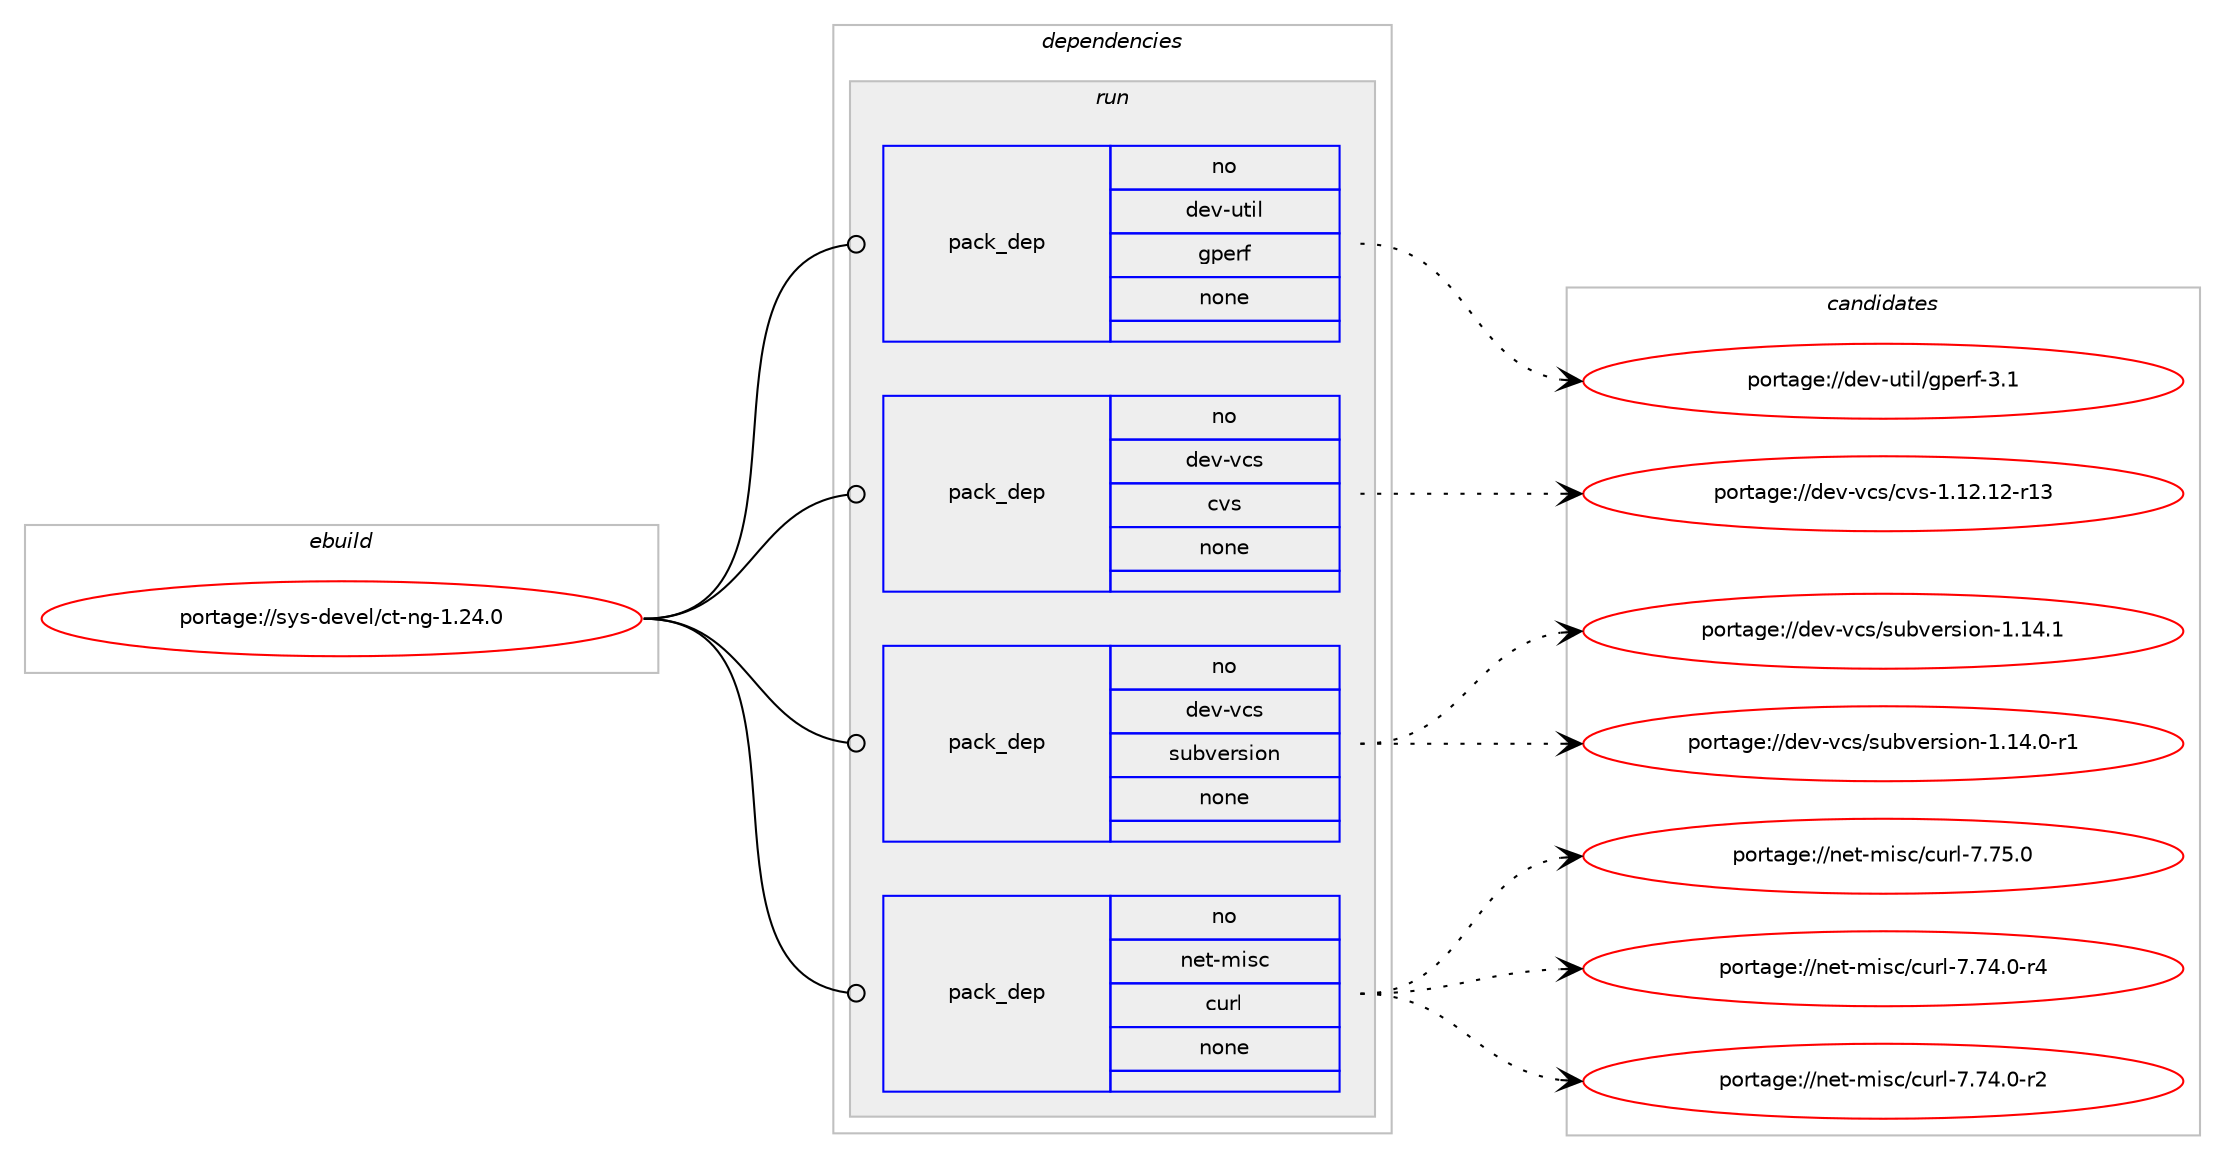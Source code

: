 digraph prolog {

# *************
# Graph options
# *************

newrank=true;
concentrate=true;
compound=true;
graph [rankdir=LR,fontname=Helvetica,fontsize=10,ranksep=1.5];#, ranksep=2.5, nodesep=0.2];
edge  [arrowhead=vee];
node  [fontname=Helvetica,fontsize=10];

# **********
# The ebuild
# **********

subgraph cluster_leftcol {
color=gray;
rank=same;
label=<<i>ebuild</i>>;
id [label="portage://sys-devel/ct-ng-1.24.0", color=red, width=4, href="../sys-devel/ct-ng-1.24.0.svg"];
}

# ****************
# The dependencies
# ****************

subgraph cluster_midcol {
color=gray;
label=<<i>dependencies</i>>;
subgraph cluster_compile {
fillcolor="#eeeeee";
style=filled;
label=<<i>compile</i>>;
}
subgraph cluster_compileandrun {
fillcolor="#eeeeee";
style=filled;
label=<<i>compile and run</i>>;
}
subgraph cluster_run {
fillcolor="#eeeeee";
style=filled;
label=<<i>run</i>>;
subgraph pack4806 {
dependency6689 [label=<<TABLE BORDER="0" CELLBORDER="1" CELLSPACING="0" CELLPADDING="4" WIDTH="220"><TR><TD ROWSPAN="6" CELLPADDING="30">pack_dep</TD></TR><TR><TD WIDTH="110">no</TD></TR><TR><TD>dev-util</TD></TR><TR><TD>gperf</TD></TR><TR><TD>none</TD></TR><TR><TD></TD></TR></TABLE>>, shape=none, color=blue];
}
id:e -> dependency6689:w [weight=20,style="solid",arrowhead="odot"];
subgraph pack4807 {
dependency6690 [label=<<TABLE BORDER="0" CELLBORDER="1" CELLSPACING="0" CELLPADDING="4" WIDTH="220"><TR><TD ROWSPAN="6" CELLPADDING="30">pack_dep</TD></TR><TR><TD WIDTH="110">no</TD></TR><TR><TD>dev-vcs</TD></TR><TR><TD>cvs</TD></TR><TR><TD>none</TD></TR><TR><TD></TD></TR></TABLE>>, shape=none, color=blue];
}
id:e -> dependency6690:w [weight=20,style="solid",arrowhead="odot"];
subgraph pack4808 {
dependency6691 [label=<<TABLE BORDER="0" CELLBORDER="1" CELLSPACING="0" CELLPADDING="4" WIDTH="220"><TR><TD ROWSPAN="6" CELLPADDING="30">pack_dep</TD></TR><TR><TD WIDTH="110">no</TD></TR><TR><TD>dev-vcs</TD></TR><TR><TD>subversion</TD></TR><TR><TD>none</TD></TR><TR><TD></TD></TR></TABLE>>, shape=none, color=blue];
}
id:e -> dependency6691:w [weight=20,style="solid",arrowhead="odot"];
subgraph pack4809 {
dependency6692 [label=<<TABLE BORDER="0" CELLBORDER="1" CELLSPACING="0" CELLPADDING="4" WIDTH="220"><TR><TD ROWSPAN="6" CELLPADDING="30">pack_dep</TD></TR><TR><TD WIDTH="110">no</TD></TR><TR><TD>net-misc</TD></TR><TR><TD>curl</TD></TR><TR><TD>none</TD></TR><TR><TD></TD></TR></TABLE>>, shape=none, color=blue];
}
id:e -> dependency6692:w [weight=20,style="solid",arrowhead="odot"];
}
}

# **************
# The candidates
# **************

subgraph cluster_choices {
rank=same;
color=gray;
label=<<i>candidates</i>>;

subgraph choice4806 {
color=black;
nodesep=1;
choice100101118451171161051084710311210111410245514649 [label="portage://dev-util/gperf-3.1", color=red, width=4,href="../dev-util/gperf-3.1.svg"];
dependency6689:e -> choice100101118451171161051084710311210111410245514649:w [style=dotted,weight="100"];
}
subgraph choice4807 {
color=black;
nodesep=1;
choice100101118451189911547991181154549464950464950451144951 [label="portage://dev-vcs/cvs-1.12.12-r13", color=red, width=4,href="../dev-vcs/cvs-1.12.12-r13.svg"];
dependency6690:e -> choice100101118451189911547991181154549464950464950451144951:w [style=dotted,weight="100"];
}
subgraph choice4808 {
color=black;
nodesep=1;
choice1001011184511899115471151179811810111411510511111045494649524649 [label="portage://dev-vcs/subversion-1.14.1", color=red, width=4,href="../dev-vcs/subversion-1.14.1.svg"];
choice10010111845118991154711511798118101114115105111110454946495246484511449 [label="portage://dev-vcs/subversion-1.14.0-r1", color=red, width=4,href="../dev-vcs/subversion-1.14.0-r1.svg"];
dependency6691:e -> choice1001011184511899115471151179811810111411510511111045494649524649:w [style=dotted,weight="100"];
dependency6691:e -> choice10010111845118991154711511798118101114115105111110454946495246484511449:w [style=dotted,weight="100"];
}
subgraph choice4809 {
color=black;
nodesep=1;
choice1101011164510910511599479911711410845554655534648 [label="portage://net-misc/curl-7.75.0", color=red, width=4,href="../net-misc/curl-7.75.0.svg"];
choice11010111645109105115994799117114108455546555246484511452 [label="portage://net-misc/curl-7.74.0-r4", color=red, width=4,href="../net-misc/curl-7.74.0-r4.svg"];
choice11010111645109105115994799117114108455546555246484511450 [label="portage://net-misc/curl-7.74.0-r2", color=red, width=4,href="../net-misc/curl-7.74.0-r2.svg"];
dependency6692:e -> choice1101011164510910511599479911711410845554655534648:w [style=dotted,weight="100"];
dependency6692:e -> choice11010111645109105115994799117114108455546555246484511452:w [style=dotted,weight="100"];
dependency6692:e -> choice11010111645109105115994799117114108455546555246484511450:w [style=dotted,weight="100"];
}
}

}
